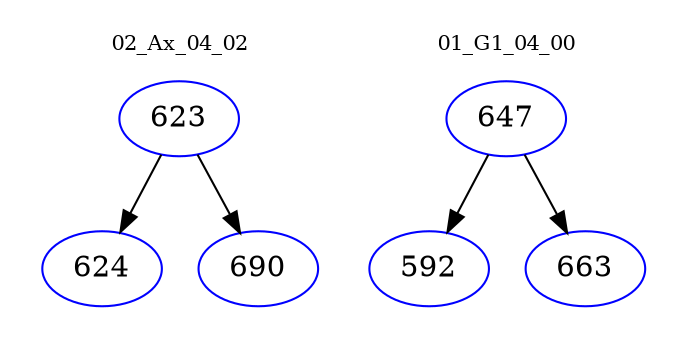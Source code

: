 digraph{
subgraph cluster_0 {
color = white
label = "02_Ax_04_02";
fontsize=10;
T0_623 [label="623", color="blue"]
T0_623 -> T0_624 [color="black"]
T0_624 [label="624", color="blue"]
T0_623 -> T0_690 [color="black"]
T0_690 [label="690", color="blue"]
}
subgraph cluster_1 {
color = white
label = "01_G1_04_00";
fontsize=10;
T1_647 [label="647", color="blue"]
T1_647 -> T1_592 [color="black"]
T1_592 [label="592", color="blue"]
T1_647 -> T1_663 [color="black"]
T1_663 [label="663", color="blue"]
}
}
